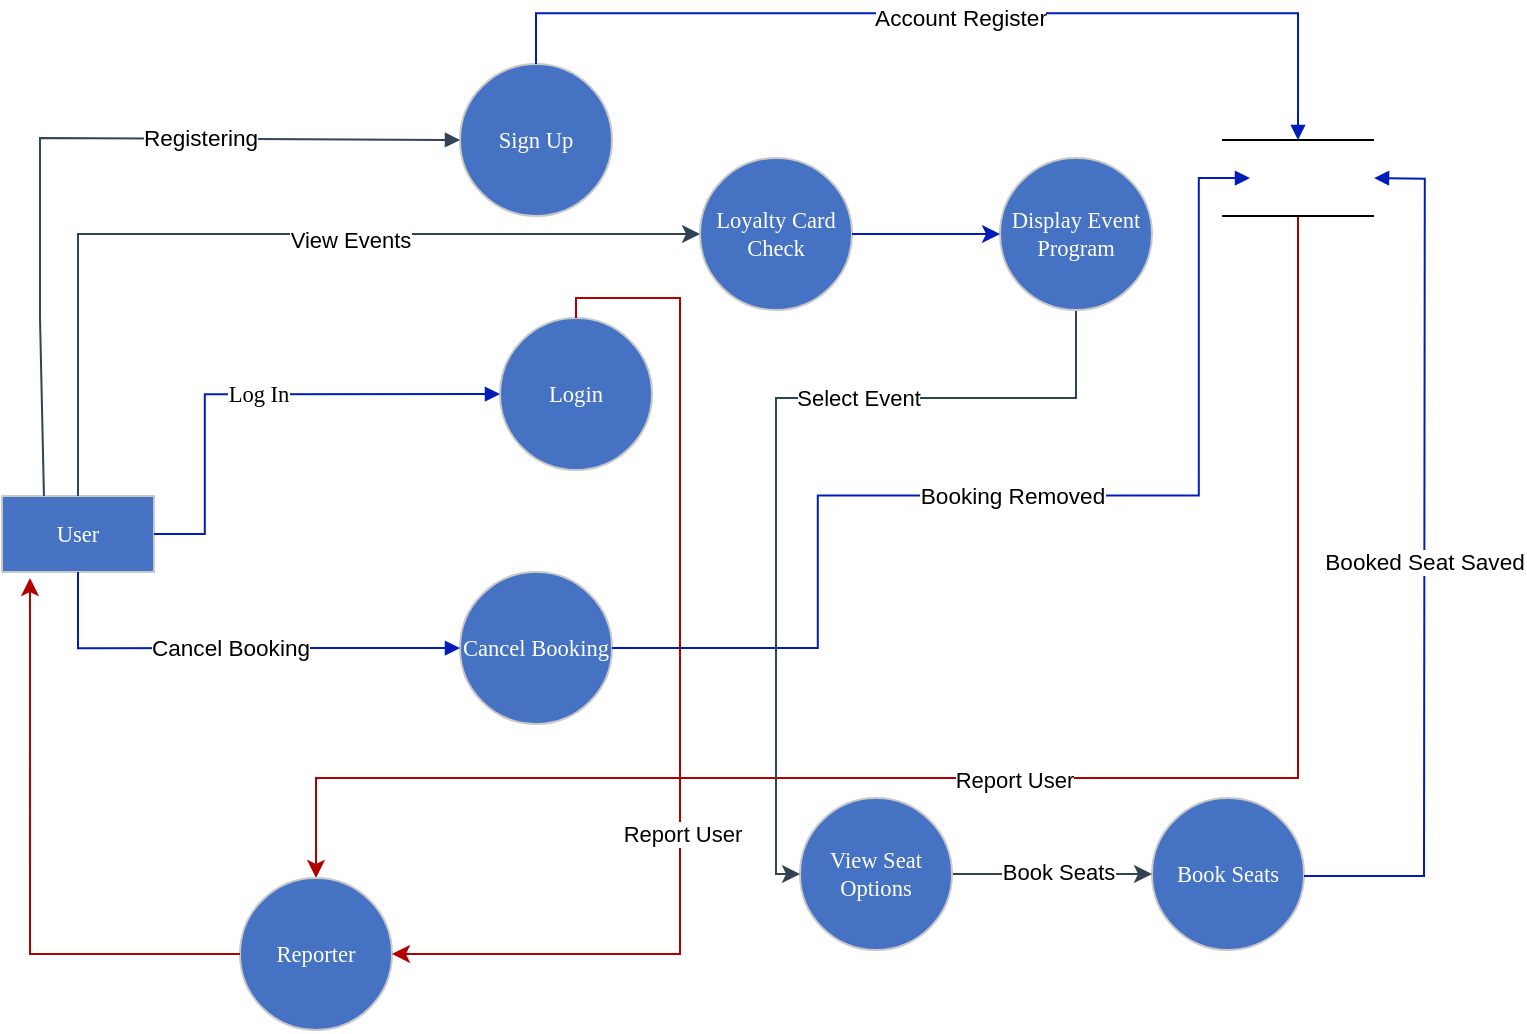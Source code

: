 <mxfile version="25.0.1">
  <diagram name="Page-1" id="Page-1">
    <mxGraphModel dx="1426" dy="783" grid="1" gridSize="10" guides="1" tooltips="1" connect="1" arrows="1" fold="1" page="1" pageScale="1" pageWidth="827" pageHeight="1169" math="0" shadow="0">
      <root>
        <mxCell id="0" />
        <mxCell id="1" parent="0" />
        <UserObject label="&lt;div style=&quot;font-size: 1px&quot;&gt;&lt;font style=&quot;font-size:11.29px;font-family:Calibri;color:#feffff;direction:ltr;letter-spacing:0px;line-height:120%;opacity:1&quot;&gt;Sign Up&lt;br/&gt;&lt;/font&gt;&lt;/div&gt;" tags="Flowchart" id="2">
          <mxCell style="verticalAlign=middle;align=center;overflow=width;vsdxID=1;fillColor=#4672c4;gradientColor=none;shape=stencil(rVFBDsIwDHtNj5VCK14wxj8ilm0VZZ3SAuX3tAoIBhwQ4mbHjhMlyjZxxJmUgZg47OnsujQqu1HGuGkkdqkgZVtlmz4wDRyOUyd8xuqs6BBONSFLH9QOAxdha6FbcSLvisR5oQEvvfegFXyMgqwxu6g5JEwuTIupHnkgXcbo3uNwyxEpnonmt/Ivi/1nLfhirQIeZ+6d9/KlZ/31LaUkL7XtFQ==);strokeColor=#c8c8c8;spacingTop=-2;spacingBottom=-2;spacingLeft=-2;spacingRight=-2;points=[[0,0.5,0],[0.5,1,0],[1,0.5,0],[0.5,0,0],[0.5,0.5,0]];labelBackgroundColor=none;rounded=0;html=1;whiteSpace=wrap;" parent="1" vertex="1">
            <mxGeometry x="330" y="203" width="76" height="76" as="geometry" />
          </mxCell>
        </UserObject>
        <UserObject label="&lt;div style=&quot;font-size: 1px&quot;&gt;&lt;font style=&quot;font-size:11.29px;font-family:Calibri;color:#feffff;direction:ltr;letter-spacing:0px;line-height:120%;opacity:1&quot;&gt;Login&lt;br/&gt;&lt;/font&gt;&lt;/div&gt;" tags="Flowchart" id="3">
          <mxCell style="verticalAlign=middle;align=center;overflow=width;vsdxID=2;fillColor=#4672c4;gradientColor=none;shape=stencil(rVFBDsIwDHtNj5VCK14wxj8ilm0VZZ3SAuX3tAoIBhwQ4mbHjhMlyjZxxJmUgZg47OnsujQqu1HGuGkkdqkgZVtlmz4wDRyOUyd8xuqs6BBONSFLH9QOAxdha6FbcSLvisR5oQEvvfegFXyMgqwxu6g5JEwuTIupHnkgXcbo3uNwyxEpnonmt/Ivi/1nLfhirQIeZ+6d9/KlZ/31LaUkL7XtFQ==);strokeColor=#c8c8c8;spacingTop=-2;spacingBottom=-2;spacingLeft=-2;spacingRight=-2;points=[[0,0.5,0],[0.5,1,0],[1,0.5,0],[0.5,0,0],[0.5,0.5,0]];labelBackgroundColor=none;rounded=0;html=1;whiteSpace=wrap;" parent="1" vertex="1">
            <mxGeometry x="350" y="330" width="76" height="76" as="geometry" />
          </mxCell>
        </UserObject>
        <UserObject label="&lt;div style=&quot;font-size: 1px&quot;&gt;&lt;font style=&quot;font-size:11.29px;font-family:Calibri;color:#feffff;direction:ltr;letter-spacing:0px;line-height:120%;opacity:1&quot;&gt;Cancel Booking&lt;br/&gt;&lt;/font&gt;&lt;/div&gt;" tags="Flowchart" id="4">
          <mxCell style="verticalAlign=middle;align=center;overflow=width;vsdxID=3;fillColor=#4672c4;gradientColor=none;shape=stencil(rVFBDsIwDHtNj5VCK14wxj8ilm0VZZ3SAuX3tAoIBhwQ4mbHjhMlyjZxxJmUgZg47OnsujQqu1HGuGkkdqkgZVtlmz4wDRyOUyd8xuqs6BBONSFLH9QOAxdha6FbcSLvisR5oQEvvfegFXyMgqwxu6g5JEwuTIupHnkgXcbo3uNwyxEpnonmt/Ivi/1nLfhirQIeZ+6d9/KlZ/31LaUkL7XtFQ==);strokeColor=#c8c8c8;spacingTop=-2;spacingBottom=-2;spacingLeft=-2;spacingRight=-2;points=[[0,0.5,0],[0.5,1,0],[1,0.5,0],[0.5,0,0],[0.5,0.5,0]];labelBackgroundColor=none;rounded=0;html=1;whiteSpace=wrap;" parent="1" vertex="1">
            <mxGeometry x="330" y="457" width="76" height="76" as="geometry" />
          </mxCell>
        </UserObject>
        <UserObject label="&lt;div style=&quot;font-size: 1px&quot;&gt;&lt;font style=&quot;font-size:11.29px;font-family:Calibri;color:#feffff;direction:ltr;letter-spacing:0px;line-height:120%;opacity:1&quot;&gt;Book Seats&lt;br/&gt;&lt;/font&gt;&lt;/div&gt;" tags="Flowchart" id="5">
          <mxCell style="verticalAlign=middle;align=center;overflow=width;vsdxID=4;fillColor=#4672c4;gradientColor=none;shape=stencil(rVFBDsIwDHtNj5VCK14wxj8ilm0VZZ3SAuX3tAoIBhwQ4mbHjhMlyjZxxJmUgZg47OnsujQqu1HGuGkkdqkgZVtlmz4wDRyOUyd8xuqs6BBONSFLH9QOAxdha6FbcSLvisR5oQEvvfegFXyMgqwxu6g5JEwuTIupHnkgXcbo3uNwyxEpnonmt/Ivi/1nLfhirQIeZ+6d9/KlZ/31LaUkL7XtFQ==);strokeColor=#c8c8c8;spacingTop=-2;spacingBottom=-2;spacingLeft=-2;spacingRight=-2;points=[[0,0.5,0],[0.5,1,0],[1,0.5,0],[0.5,0,0],[0.5,0.5,0]];labelBackgroundColor=none;rounded=0;html=1;whiteSpace=wrap;" parent="1" vertex="1">
            <mxGeometry x="676" y="570" width="76" height="76" as="geometry" />
          </mxCell>
        </UserObject>
        <UserObject label="&lt;div style=&quot;font-size: 1px&quot;&gt;&lt;font style=&quot;font-size:11.29px;font-family:Calibri;color:#feffff;direction:ltr;letter-spacing:0px;line-height:120%;opacity:1&quot;&gt;Loyalty Card Check&lt;br&gt;&lt;/font&gt;&lt;/div&gt;" tags="Flowchart" id="6">
          <mxCell style="verticalAlign=middle;align=center;overflow=width;vsdxID=5;fillColor=#4672c4;gradientColor=none;shape=stencil(rVFBDsIwDHtNj5VCK14wxj8ilm0VZZ3SAuX3tAoIBhwQ4mbHjhMlyjZxxJmUgZg47OnsujQqu1HGuGkkdqkgZVtlmz4wDRyOUyd8xuqs6BBONSFLH9QOAxdha6FbcSLvisR5oQEvvfegFXyMgqwxu6g5JEwuTIupHnkgXcbo3uNwyxEpnonmt/Ivi/1nLfhirQIeZ+6d9/KlZ/31LaUkL7XtFQ==);strokeColor=#c8c8c8;spacingTop=-2;spacingBottom=-2;spacingLeft=-2;spacingRight=-2;points=[[0,0.5,0],[0.5,1,0],[1,0.5,0],[0.5,0,0],[0.5,0.5,0]];labelBackgroundColor=none;rounded=0;html=1;whiteSpace=wrap;" parent="1" vertex="1">
            <mxGeometry x="450" y="250" width="76" height="76" as="geometry" />
          </mxCell>
        </UserObject>
        <mxCell id="n0rWEYXj6u7ta5OzWeaF-60" style="edgeStyle=orthogonalEdgeStyle;rounded=0;orthogonalLoop=1;jettySize=auto;html=1;exitX=1;exitY=0.5;exitDx=0;exitDy=0;exitPerimeter=0;fillColor=#647687;strokeColor=#314354;" edge="1" parent="1" source="8" target="5">
          <mxGeometry relative="1" as="geometry" />
        </mxCell>
        <mxCell id="n0rWEYXj6u7ta5OzWeaF-61" value="Book Seats" style="edgeLabel;html=1;align=center;verticalAlign=middle;resizable=0;points=[];" vertex="1" connectable="0" parent="n0rWEYXj6u7ta5OzWeaF-60">
          <mxGeometry x="0.059" y="1" relative="1" as="geometry">
            <mxPoint as="offset" />
          </mxGeometry>
        </mxCell>
        <UserObject label="&lt;div style=&quot;font-size: 1px&quot;&gt;&lt;font style=&quot;font-size:11.29px;font-family:Calibri;color:#feffff;direction:ltr;letter-spacing:0px;line-height:120%;opacity:1&quot;&gt;View Seat Options&lt;br/&gt;&lt;/font&gt;&lt;/div&gt;" tags="Flowchart" id="8">
          <mxCell style="verticalAlign=middle;align=center;overflow=width;vsdxID=7;fillColor=#4672c4;gradientColor=none;shape=stencil(rVFBDsIwDHtNj5VCK14wxj8ilm0VZZ3SAuX3tAoIBhwQ4mbHjhMlyjZxxJmUgZg47OnsujQqu1HGuGkkdqkgZVtlmz4wDRyOUyd8xuqs6BBONSFLH9QOAxdha6FbcSLvisR5oQEvvfegFXyMgqwxu6g5JEwuTIupHnkgXcbo3uNwyxEpnonmt/Ivi/1nLfhirQIeZ+6d9/KlZ/31LaUkL7XtFQ==);strokeColor=#c8c8c8;spacingTop=-2;spacingBottom=-2;spacingLeft=-2;spacingRight=-2;points=[[0,0.5,0],[0.5,1,0],[1,0.5,0],[0.5,0,0],[0.5,0.5,0]];labelBackgroundColor=none;rounded=0;html=1;whiteSpace=wrap;" parent="1" vertex="1">
            <mxGeometry x="500" y="570" width="76" height="76" as="geometry" />
          </mxCell>
        </UserObject>
        <UserObject label="&lt;div style=&quot;font-size: 1px&quot;&gt;&lt;font style=&quot;font-size:11.29px;font-family:Calibri;color:#feffff;direction:ltr;letter-spacing:0px;line-height:120%;opacity:1&quot;&gt;User&lt;br/&gt;&lt;/font&gt;&lt;/div&gt;" tags="Flowchart" id="9">
          <mxCell style="verticalAlign=middle;align=center;overflow=width;vsdxID=8;fillColor=#4672c4;gradientColor=none;shape=stencil(nZBLDoAgDERP0z3SIyjew0SURgSD+Lu9kMZoXLhwN9O+tukAlrNpJg1SzDH4QW/URgNYgZTkjA4UkwJUgGXng+6DX1zLfmoymdXo17xh5zmRJ6Q42BWCfc2oJfdAr+Yv+AP9Cb7OJ3H/2JG1HNGz/84klThPVCc=);strokeColor=#c8c8c8;spacingTop=-2;spacingBottom=-2;spacingLeft=-2;spacingRight=-2;points=[[0.5,0.5,0],[0,0.5,0],[0.5,0,0],[1,0.5,0],[0.5,1,0]];labelBackgroundColor=none;rounded=0;html=1;whiteSpace=wrap;" parent="1" vertex="1">
            <mxGeometry x="101" y="419" width="76" height="38" as="geometry" />
          </mxCell>
        </UserObject>
        <mxCell id="n0rWEYXj6u7ta5OzWeaF-73" style="edgeStyle=orthogonalEdgeStyle;rounded=0;orthogonalLoop=1;jettySize=auto;html=1;exitX=0.5;exitY=1;exitDx=0;exitDy=0;exitPerimeter=0;fillColor=#e51400;strokeColor=#B20000;" edge="1" parent="1" source="11" target="n0rWEYXj6u7ta5OzWeaF-72">
          <mxGeometry relative="1" as="geometry">
            <Array as="points">
              <mxPoint x="749" y="560" />
              <mxPoint x="258" y="560" />
            </Array>
          </mxGeometry>
        </mxCell>
        <mxCell id="n0rWEYXj6u7ta5OzWeaF-74" value="Report User" style="edgeLabel;html=1;align=center;verticalAlign=middle;resizable=0;points=[];" vertex="1" connectable="0" parent="n0rWEYXj6u7ta5OzWeaF-73">
          <mxGeometry x="0.029" y="1" relative="1" as="geometry">
            <mxPoint as="offset" />
          </mxGeometry>
        </mxCell>
        <UserObject label="" tags="Flowchart" id="11">
          <mxCell style="vsdxID=10;fillColor=none;gradientColor=none;shape=stencil(lZBLDoAgDERP0z3SI/i5h4koRAWC+Lu9kMaIJpq4m2lfJ20B80nWVgBnk3emF6tqvAQsgHOlpXDKBwVYAuatcaJzZtYNeVtHMqrRLDFhozkWJzjbyWWMfEXooHSCns0X+Cv3R+oNDeJanG5Oe88jQ4kehOUB);strokeColor=#000000;spacingTop=-2;spacingBottom=-2;spacingLeft=-2;spacingRight=-2;points=[[0.75,1,0],[0.25,1,0],[0.25,0,0],[0.75,0,0],[0.5,0,0],[0,0.5,0],[1,0.5,0],[0.5,1,0]];labelBackgroundColor=#ffffff;rounded=0;html=1;whiteSpace=wrap;" parent="1" vertex="1">
            <mxGeometry x="711" y="241" width="76" height="38" as="geometry" />
          </mxCell>
        </UserObject>
        <UserObject label="&lt;div style=&quot;font-size: 1px&quot;&gt;&lt;font style=&quot;font-size: 11.29px; direction: ltr; letter-spacing: 0px; line-height: 120%; opacity: 1;&quot;&gt;&lt;font face=&quot;Helvetica&quot;&gt;Booked Seat Saved&lt;/font&gt;&lt;br&gt;&lt;/font&gt;&lt;/div&gt;" tags="Connector" id="12">
          <mxCell style="vsdxID=24;edgeStyle=none;startArrow=none;endArrow=block;startSize=5;endSize=5;strokeColor=#001DBC;spacingTop=0;spacingBottom=0;spacingLeft=0;spacingRight=0;verticalAlign=middle;html=1;labelBackgroundColor=#ffffff;rounded=0;align=center;exitX=1;exitY=0.513;exitDx=0;exitDy=0;exitPerimeter=0;entryX=1;entryY=0.5;entryDx=0;entryDy=0;entryPerimeter=0;fillColor=#0050ef;" parent="1" source="5" target="11" edge="1">
            <mxGeometry relative="1" as="geometry">
              <mxPoint as="offset" />
              <Array as="points">
                <mxPoint x="812" y="609" />
                <mxPoint x="812.4" y="260.35" />
              </Array>
            </mxGeometry>
          </mxCell>
        </UserObject>
        <UserObject label="&lt;div style=&quot;font-size: 1px&quot;&gt;&lt;font style=&quot;font-size: 11.29px; direction: ltr; letter-spacing: 0px; line-height: 120%; opacity: 1;&quot;&gt;&lt;font face=&quot;Helvetica&quot;&gt;Registering&lt;/font&gt;&lt;br&gt;&lt;/font&gt;&lt;/div&gt;" tags="Connector" id="14">
          <mxCell style="vsdxID=12;edgeStyle=none;startArrow=none;endArrow=block;startSize=5;endSize=5;strokeColor=#314354;spacingTop=0;spacingBottom=0;spacingLeft=0;spacingRight=0;verticalAlign=middle;html=1;labelBackgroundColor=#ffffff;rounded=0;align=center;exitX=0.276;exitY=0;exitDx=0;exitDy=0;exitPerimeter=0;entryX=0;entryY=0.5;entryDx=0;entryDy=0;entryPerimeter=0;fillColor=#647687;" parent="1" source="9" target="2" edge="1">
            <mxGeometry x="0.332" relative="1" as="geometry">
              <mxPoint as="offset" />
              <Array as="points">
                <mxPoint x="120" y="330" />
                <mxPoint x="120" y="240" />
              </Array>
            </mxGeometry>
          </mxCell>
        </UserObject>
        <UserObject label="&lt;div style=&quot;font-size: 1px&quot;&gt;&lt;font style=&quot;font-size: 11.29px; direction: ltr; letter-spacing: 0px; line-height: 120%; opacity: 1;&quot;&gt;&lt;font face=&quot;Helvetica&quot;&gt;Account Register&lt;/font&gt;&lt;br&gt;&lt;/font&gt;&lt;/div&gt;" tags="Connector" id="15">
          <mxCell style="vsdxID=13;edgeStyle=none;startArrow=none;endArrow=block;startSize=5;endSize=5;strokeColor=#001DBC;spacingTop=0;spacingBottom=0;spacingLeft=0;spacingRight=0;verticalAlign=middle;html=1;labelBackgroundColor=#ffffff;rounded=0;align=center;exitX=0.5;exitY=0;exitDx=0;exitDy=0;exitPerimeter=0;entryX=0.5;entryY=0;entryDx=0;entryDy=0;entryPerimeter=0;fillColor=#0050ef;" parent="1" source="2" target="11" edge="1">
            <mxGeometry x="0.011" y="-2" relative="1" as="geometry">
              <mxPoint as="offset" />
              <Array as="points">
                <mxPoint x="368" y="177.6" />
                <mxPoint x="749" y="177.6" />
              </Array>
            </mxGeometry>
          </mxCell>
        </UserObject>
        <UserObject label="&lt;div style=&quot;font-size: 1px&quot;&gt;&lt;font style=&quot;font-size: 11.29px; font-family: Calibri; direction: ltr; letter-spacing: 0px; line-height: 120%; opacity: 1;&quot;&gt;Log In&lt;br&gt;&lt;/font&gt;&lt;/div&gt;" tags="Connector" id="16">
          <mxCell style="vsdxID=15;edgeStyle=none;startArrow=none;endArrow=block;startSize=5;endSize=5;strokeColor=#001DBC;spacingTop=0;spacingBottom=0;spacingLeft=0;spacingRight=0;verticalAlign=middle;html=1;labelBackgroundColor=#ffffff;rounded=0;align=center;exitX=1;exitY=0.5;exitDx=0;exitDy=0;exitPerimeter=0;entryX=0;entryY=0.5;entryDx=0;entryDy=0;entryPerimeter=0;fillColor=#0050ef;" parent="1" source="9" target="3" edge="1">
            <mxGeometry relative="1" as="geometry">
              <mxPoint as="offset" />
              <Array as="points">
                <mxPoint x="202.4" y="438" />
                <mxPoint x="202.4" y="368.15" />
              </Array>
            </mxGeometry>
          </mxCell>
        </UserObject>
        <UserObject label="&lt;div style=&quot;font-size: 1px&quot;&gt;&lt;font style=&quot;font-size: 11.29px; direction: ltr; letter-spacing: 0px; line-height: 120%; opacity: 1;&quot;&gt;&lt;font face=&quot;Helvetica&quot;&gt;Booking Removed&lt;/font&gt;&lt;br&gt;&lt;/font&gt;&lt;/div&gt;" tags="Connector" id="17">
          <mxCell style="vsdxID=26;edgeStyle=none;startArrow=none;endArrow=block;startSize=5;endSize=5;strokeColor=#001DBC;spacingTop=0;spacingBottom=0;spacingLeft=0;spacingRight=0;verticalAlign=middle;html=1;labelBackgroundColor=#ffffff;rounded=0;align=center;exitX=1;exitY=0.5;exitDx=0;exitDy=0;exitPerimeter=0;entryX=0;entryY=0.5;entryDx=0;entryDy=0;entryPerimeter=0;jumpStyle=arc;fillColor=#0050ef;" parent="1" source="4" edge="1">
            <mxGeometry relative="1" as="geometry">
              <mxPoint x="-1" as="offset" />
              <Array as="points">
                <mxPoint x="508.9" y="495" />
                <mxPoint x="508.9" y="418.8" />
                <mxPoint x="555.47" y="418.8" />
                <mxPoint x="699.4" y="418.8" />
                <mxPoint x="699.4" y="260.05" />
              </Array>
              <mxPoint x="420" y="495" as="sourcePoint" />
              <mxPoint x="725" y="260" as="targetPoint" />
            </mxGeometry>
          </mxCell>
        </UserObject>
        <UserObject label="&lt;div style=&quot;font-size: 1px&quot;&gt;&lt;font style=&quot;font-size: 11.29px; direction: ltr; letter-spacing: 0px; line-height: 120%; opacity: 1;&quot;&gt;&lt;font face=&quot;Helvetica&quot;&gt;Cancel Booking&lt;/font&gt;&lt;br&gt;&lt;/font&gt;&lt;/div&gt;" tags="Connector" id="18">
          <mxCell style="vsdxID=25;edgeStyle=none;startArrow=none;endArrow=block;startSize=5;endSize=5;strokeColor=#001DBC;spacingTop=0;spacingBottom=0;spacingLeft=0;spacingRight=0;verticalAlign=middle;html=1;labelBackgroundColor=#ffffff;rounded=0;align=center;exitX=0.5;exitY=1;exitDx=0;exitDy=0;exitPerimeter=0;entryX=0;entryY=0.5;entryDx=0;entryDy=0;entryPerimeter=0;fillColor=#0050ef;" parent="1" source="9" target="4" edge="1">
            <mxGeometry relative="1" as="geometry">
              <mxPoint as="offset" />
              <Array as="points">
                <mxPoint x="139" y="495.1" />
              </Array>
            </mxGeometry>
          </mxCell>
        </UserObject>
        <mxCell id="n0rWEYXj6u7ta5OzWeaF-54" style="edgeStyle=orthogonalEdgeStyle;rounded=0;orthogonalLoop=1;jettySize=auto;html=1;exitX=0.5;exitY=1;exitDx=0;exitDy=0;exitPerimeter=0;fillColor=#647687;strokeColor=#314354;" edge="1" parent="1" source="n0rWEYXj6u7ta5OzWeaF-52" target="8">
          <mxGeometry relative="1" as="geometry">
            <Array as="points">
              <mxPoint x="638" y="370" />
              <mxPoint x="488" y="370" />
            </Array>
          </mxGeometry>
        </mxCell>
        <mxCell id="n0rWEYXj6u7ta5OzWeaF-55" value="Select Event" style="edgeLabel;html=1;align=center;verticalAlign=middle;resizable=0;points=[];" vertex="1" connectable="0" parent="n0rWEYXj6u7ta5OzWeaF-54">
          <mxGeometry x="-0.308" relative="1" as="geometry">
            <mxPoint as="offset" />
          </mxGeometry>
        </mxCell>
        <UserObject label="&lt;div style=&quot;font-size: 1px&quot;&gt;&lt;font style=&quot;font-size:11.29px;font-family:Calibri;color:#feffff;direction:ltr;letter-spacing:0px;line-height:120%;opacity:1&quot;&gt;Display Event Program&lt;br/&gt;&lt;/font&gt;&lt;/div&gt;" tags="Flowchart" id="n0rWEYXj6u7ta5OzWeaF-52">
          <mxCell style="verticalAlign=middle;align=center;overflow=width;vsdxID=5;fillColor=#4672c4;gradientColor=none;shape=stencil(rVFBDsIwDHtNj5VCK14wxj8ilm0VZZ3SAuX3tAoIBhwQ4mbHjhMlyjZxxJmUgZg47OnsujQqu1HGuGkkdqkgZVtlmz4wDRyOUyd8xuqs6BBONSFLH9QOAxdha6FbcSLvisR5oQEvvfegFXyMgqwxu6g5JEwuTIupHnkgXcbo3uNwyxEpnonmt/Ivi/1nLfhirQIeZ+6d9/KlZ/31LaUkL7XtFQ==);strokeColor=#c8c8c8;spacingTop=-2;spacingBottom=-2;spacingLeft=-2;spacingRight=-2;points=[[0,0.5,0],[0.5,1,0],[1,0.5,0],[0.5,0,0],[0.5,0.5,0]];labelBackgroundColor=none;rounded=0;html=1;whiteSpace=wrap;" vertex="1" parent="1">
            <mxGeometry x="600" y="250" width="76" height="76" as="geometry" />
          </mxCell>
        </UserObject>
        <mxCell id="n0rWEYXj6u7ta5OzWeaF-53" style="edgeStyle=orthogonalEdgeStyle;rounded=0;orthogonalLoop=1;jettySize=auto;html=1;exitX=1;exitY=0.5;exitDx=0;exitDy=0;exitPerimeter=0;entryX=0;entryY=0.5;entryDx=0;entryDy=0;entryPerimeter=0;fillColor=#0050ef;strokeColor=#001DBC;" edge="1" parent="1" source="6" target="n0rWEYXj6u7ta5OzWeaF-52">
          <mxGeometry relative="1" as="geometry" />
        </mxCell>
        <mxCell id="n0rWEYXj6u7ta5OzWeaF-57" style="edgeStyle=orthogonalEdgeStyle;rounded=0;orthogonalLoop=1;jettySize=auto;html=1;exitX=0.5;exitY=0;exitDx=0;exitDy=0;exitPerimeter=0;entryX=0;entryY=0.5;entryDx=0;entryDy=0;entryPerimeter=0;fillColor=#647687;strokeColor=#314354;" edge="1" parent="1" source="9" target="6">
          <mxGeometry relative="1" as="geometry" />
        </mxCell>
        <mxCell id="n0rWEYXj6u7ta5OzWeaF-58" value="View Events" style="edgeLabel;html=1;align=center;verticalAlign=middle;resizable=0;points=[];" vertex="1" connectable="0" parent="n0rWEYXj6u7ta5OzWeaF-57">
          <mxGeometry x="0.208" y="-3" relative="1" as="geometry">
            <mxPoint as="offset" />
          </mxGeometry>
        </mxCell>
        <UserObject label="&lt;div style=&quot;font-size: 1px&quot;&gt;&lt;font style=&quot;font-size:11.29px;font-family:Calibri;color:#feffff;direction:ltr;letter-spacing:0px;line-height:120%;opacity:1&quot;&gt;Reporter&lt;/font&gt;&lt;/div&gt;" tags="Flowchart" id="n0rWEYXj6u7ta5OzWeaF-72">
          <mxCell style="verticalAlign=middle;align=center;overflow=width;vsdxID=7;fillColor=#4672c4;gradientColor=none;shape=stencil(rVFBDsIwDHtNj5VCK14wxj8ilm0VZZ3SAuX3tAoIBhwQ4mbHjhMlyjZxxJmUgZg47OnsujQqu1HGuGkkdqkgZVtlmz4wDRyOUyd8xuqs6BBONSFLH9QOAxdha6FbcSLvisR5oQEvvfegFXyMgqwxu6g5JEwuTIupHnkgXcbo3uNwyxEpnonmt/Ivi/1nLfhirQIeZ+6d9/KlZ/31LaUkL7XtFQ==);strokeColor=#c8c8c8;spacingTop=-2;spacingBottom=-2;spacingLeft=-2;spacingRight=-2;points=[[0,0.5,0],[0.5,1,0],[1,0.5,0],[0.5,0,0],[0.5,0.5,0]];labelBackgroundColor=none;rounded=0;html=1;whiteSpace=wrap;" vertex="1" parent="1">
            <mxGeometry x="220" y="610" width="76" height="76" as="geometry" />
          </mxCell>
        </UserObject>
        <mxCell id="n0rWEYXj6u7ta5OzWeaF-75" style="edgeStyle=orthogonalEdgeStyle;rounded=0;orthogonalLoop=1;jettySize=auto;html=1;exitX=0.5;exitY=0;exitDx=0;exitDy=0;exitPerimeter=0;entryX=1;entryY=0.5;entryDx=0;entryDy=0;entryPerimeter=0;fillColor=#e51400;strokeColor=#B20000;" edge="1" parent="1" source="3" target="n0rWEYXj6u7ta5OzWeaF-72">
          <mxGeometry relative="1" as="geometry">
            <Array as="points">
              <mxPoint x="388" y="320" />
              <mxPoint x="440" y="320" />
              <mxPoint x="440" y="648" />
            </Array>
          </mxGeometry>
        </mxCell>
        <mxCell id="n0rWEYXj6u7ta5OzWeaF-76" value="Report User" style="edgeLabel;html=1;align=center;verticalAlign=middle;resizable=0;points=[];" vertex="1" connectable="0" parent="n0rWEYXj6u7ta5OzWeaF-75">
          <mxGeometry x="0.235" y="1" relative="1" as="geometry">
            <mxPoint as="offset" />
          </mxGeometry>
        </mxCell>
        <mxCell id="n0rWEYXj6u7ta5OzWeaF-77" style="edgeStyle=orthogonalEdgeStyle;rounded=0;orthogonalLoop=1;jettySize=auto;html=1;exitX=0;exitY=0.5;exitDx=0;exitDy=0;exitPerimeter=0;entryX=0.184;entryY=1.079;entryDx=0;entryDy=0;entryPerimeter=0;fillColor=#e51400;strokeColor=#B20000;" edge="1" parent="1" source="n0rWEYXj6u7ta5OzWeaF-72" target="9">
          <mxGeometry relative="1" as="geometry" />
        </mxCell>
      </root>
    </mxGraphModel>
  </diagram>
</mxfile>

